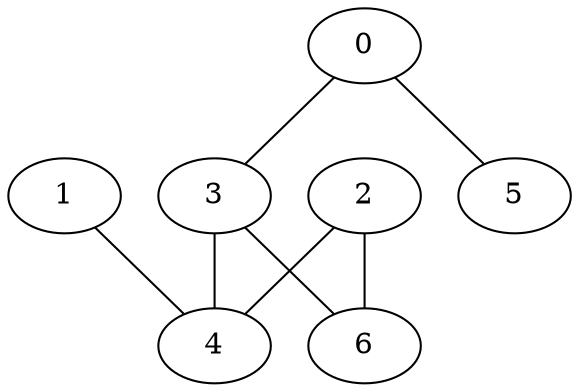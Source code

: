 graph "sampletest150-mod3_image4.bmp" {
	0	 [type=corner,
		x="-15",
		y=504];
	3	 [type=intersection,
		x=52,
		y=524];
	0 -- 3	 [angle0=".29",
		frequency=1,
		type0=line];
	5	 [type=endpoint,
		x="-5",
		y="-9"];
	0 -- 5	 [angle0="-1.55",
		frequency=1,
		type0=line];
	1	 [type=endpoint,
		x=534,
		y=506];
	4	 [type=intersection,
		x=469,
		y=511];
	1 -- 4	 [angle0="-.08",
		frequency=1,
		type0=line];
	2	 [type=corner,
		x=465,
		y=548];
	2 -- 4	 [angle0="-1.46",
		frequency=1,
		type0=line];
	6	 [type=corner,
		x=59,
		y=551];
	2 -- 6	 [angle0="-.01",
		frequency=1,
		type0=line];
	3 -- 4	 [angle0="-.03",
		frequency=1,
		type0=line];
	3 -- 6	 [angle0="1.32",
		frequency=1,
		type0=line];
}
